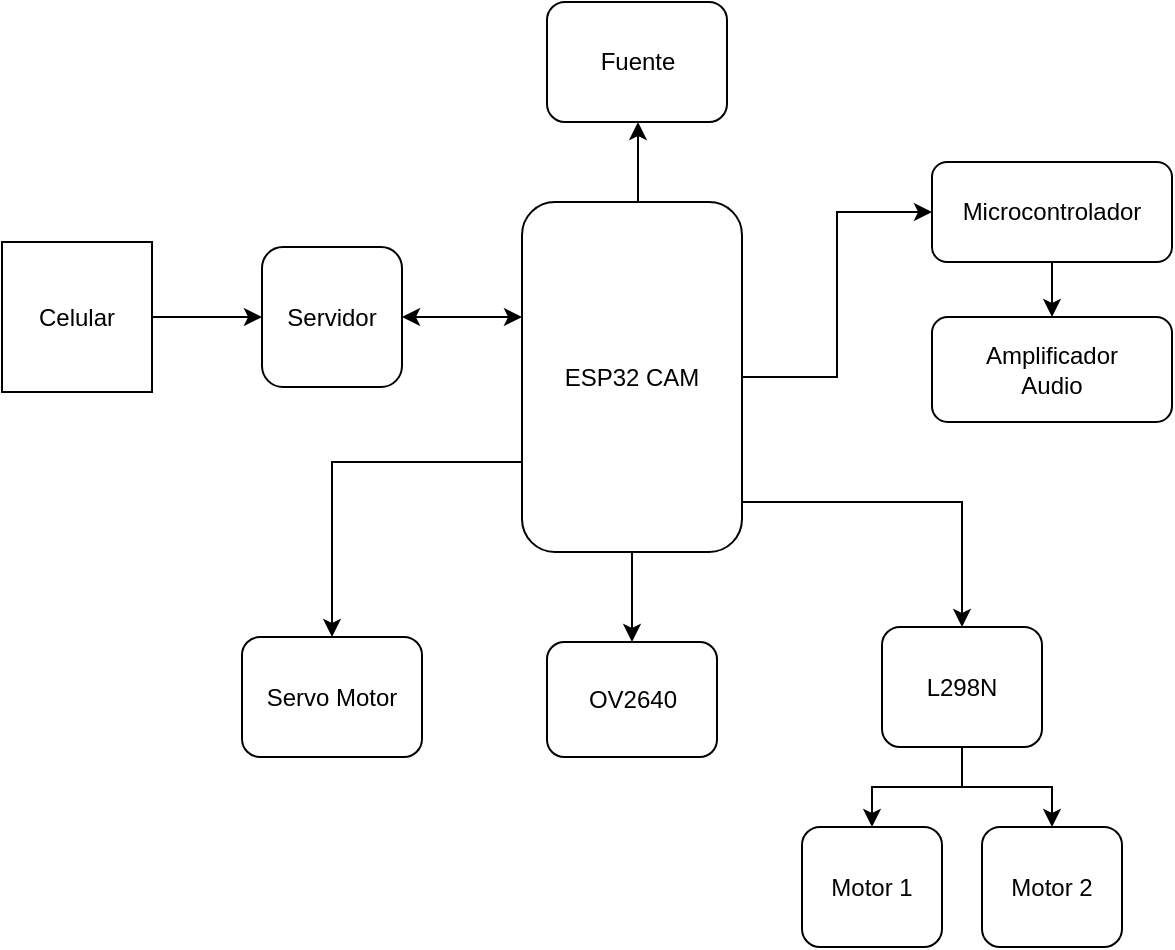 <mxfile version="15.9.6" type="github">
  <diagram id="Kov3oZdJt8vPXKoNyL5-" name="Page-1">
    <mxGraphModel dx="782" dy="436" grid="1" gridSize="10" guides="1" tooltips="1" connect="1" arrows="1" fold="1" page="1" pageScale="1" pageWidth="827" pageHeight="1169" math="0" shadow="0">
      <root>
        <mxCell id="0" />
        <mxCell id="1" parent="0" />
        <mxCell id="dx68uwRgUBrh4_SJ9RZr-3" style="edgeStyle=orthogonalEdgeStyle;rounded=0;orthogonalLoop=1;jettySize=auto;html=1;startArrow=classic;startFill=1;" parent="1" source="pQWwAxiqqbHr_JKsDW9g-2" target="pQWwAxiqqbHr_JKsDW9g-4" edge="1">
          <mxGeometry relative="1" as="geometry">
            <Array as="points">
              <mxPoint x="310" y="238" />
              <mxPoint x="310" y="238" />
            </Array>
          </mxGeometry>
        </mxCell>
        <mxCell id="pQWwAxiqqbHr_JKsDW9g-2" value="Servidor" style="whiteSpace=wrap;html=1;aspect=fixed;rounded=1;" parent="1" vertex="1">
          <mxGeometry x="210" y="202.5" width="70" height="70" as="geometry" />
        </mxCell>
        <mxCell id="7wTW4Tu3UyPvyJkk_ZA_-6" value="" style="edgeStyle=orthogonalEdgeStyle;rounded=0;orthogonalLoop=1;jettySize=auto;html=1;" parent="1" source="pQWwAxiqqbHr_JKsDW9g-4" target="7wTW4Tu3UyPvyJkk_ZA_-5" edge="1">
          <mxGeometry relative="1" as="geometry">
            <Array as="points">
              <mxPoint x="560" y="330" />
            </Array>
          </mxGeometry>
        </mxCell>
        <mxCell id="7wTW4Tu3UyPvyJkk_ZA_-19" style="edgeStyle=orthogonalEdgeStyle;rounded=0;orthogonalLoop=1;jettySize=auto;html=1;" parent="1" source="pQWwAxiqqbHr_JKsDW9g-4" target="7wTW4Tu3UyPvyJkk_ZA_-18" edge="1">
          <mxGeometry relative="1" as="geometry">
            <Array as="points">
              <mxPoint x="245" y="310" />
            </Array>
          </mxGeometry>
        </mxCell>
        <mxCell id="7wTW4Tu3UyPvyJkk_ZA_-26" style="edgeStyle=orthogonalEdgeStyle;rounded=0;orthogonalLoop=1;jettySize=auto;html=1;entryX=0.5;entryY=0;entryDx=0;entryDy=0;" parent="1" source="pQWwAxiqqbHr_JKsDW9g-4" target="7wTW4Tu3UyPvyJkk_ZA_-3" edge="1">
          <mxGeometry relative="1" as="geometry" />
        </mxCell>
        <mxCell id="7wTW4Tu3UyPvyJkk_ZA_-30" style="edgeStyle=orthogonalEdgeStyle;rounded=0;orthogonalLoop=1;jettySize=auto;html=1;" parent="1" source="pQWwAxiqqbHr_JKsDW9g-4" target="7wTW4Tu3UyPvyJkk_ZA_-21" edge="1">
          <mxGeometry relative="1" as="geometry">
            <Array as="points">
              <mxPoint x="398" y="170" />
              <mxPoint x="398" y="170" />
            </Array>
          </mxGeometry>
        </mxCell>
        <mxCell id="MPDilwUjv-7jiX3hGwzV-2" style="edgeStyle=orthogonalEdgeStyle;rounded=0;orthogonalLoop=1;jettySize=auto;html=1;entryX=0;entryY=0.5;entryDx=0;entryDy=0;" edge="1" parent="1" source="pQWwAxiqqbHr_JKsDW9g-4" target="MPDilwUjv-7jiX3hGwzV-1">
          <mxGeometry relative="1" as="geometry" />
        </mxCell>
        <mxCell id="pQWwAxiqqbHr_JKsDW9g-4" value="ESP32 CAM" style="rounded=1;whiteSpace=wrap;html=1;strokeWidth=1;" parent="1" vertex="1">
          <mxGeometry x="340" y="180" width="110" height="175" as="geometry" />
        </mxCell>
        <mxCell id="dx68uwRgUBrh4_SJ9RZr-2" value="" style="edgeStyle=orthogonalEdgeStyle;rounded=0;orthogonalLoop=1;jettySize=auto;html=1;" parent="1" source="pQWwAxiqqbHr_JKsDW9g-6" target="pQWwAxiqqbHr_JKsDW9g-2" edge="1">
          <mxGeometry relative="1" as="geometry">
            <Array as="points">
              <mxPoint x="210" y="265.5" />
              <mxPoint x="210" y="265.5" />
            </Array>
          </mxGeometry>
        </mxCell>
        <mxCell id="pQWwAxiqqbHr_JKsDW9g-6" value="Celular" style="whiteSpace=wrap;html=1;aspect=fixed;rounded=0;strokeWidth=1;" parent="1" vertex="1">
          <mxGeometry x="80" y="200" width="75" height="75" as="geometry" />
        </mxCell>
        <mxCell id="7wTW4Tu3UyPvyJkk_ZA_-3" value="OV2640" style="rounded=1;whiteSpace=wrap;html=1;strokeWidth=1;" parent="1" vertex="1">
          <mxGeometry x="352.5" y="400" width="85" height="57.5" as="geometry" />
        </mxCell>
        <mxCell id="7wTW4Tu3UyPvyJkk_ZA_-10" value="" style="edgeStyle=orthogonalEdgeStyle;rounded=0;orthogonalLoop=1;jettySize=auto;html=1;" parent="1" source="7wTW4Tu3UyPvyJkk_ZA_-5" target="7wTW4Tu3UyPvyJkk_ZA_-9" edge="1">
          <mxGeometry relative="1" as="geometry" />
        </mxCell>
        <mxCell id="7wTW4Tu3UyPvyJkk_ZA_-13" style="edgeStyle=orthogonalEdgeStyle;rounded=0;orthogonalLoop=1;jettySize=auto;html=1;entryX=0.5;entryY=0;entryDx=0;entryDy=0;" parent="1" source="7wTW4Tu3UyPvyJkk_ZA_-5" target="7wTW4Tu3UyPvyJkk_ZA_-11" edge="1">
          <mxGeometry relative="1" as="geometry" />
        </mxCell>
        <mxCell id="7wTW4Tu3UyPvyJkk_ZA_-5" value="L298N" style="whiteSpace=wrap;html=1;rounded=1;strokeWidth=1;" parent="1" vertex="1">
          <mxGeometry x="520" y="392.5" width="80" height="60" as="geometry" />
        </mxCell>
        <mxCell id="7wTW4Tu3UyPvyJkk_ZA_-9" value="Motor 1" style="whiteSpace=wrap;html=1;rounded=1;strokeWidth=1;" parent="1" vertex="1">
          <mxGeometry x="480" y="492.5" width="70" height="60" as="geometry" />
        </mxCell>
        <mxCell id="7wTW4Tu3UyPvyJkk_ZA_-11" value="Motor 2" style="whiteSpace=wrap;html=1;rounded=1;strokeWidth=1;" parent="1" vertex="1">
          <mxGeometry x="570" y="492.5" width="70" height="60" as="geometry" />
        </mxCell>
        <mxCell id="7wTW4Tu3UyPvyJkk_ZA_-18" value="Servo Motor" style="rounded=1;whiteSpace=wrap;html=1;" parent="1" vertex="1">
          <mxGeometry x="200" y="397.5" width="90" height="60" as="geometry" />
        </mxCell>
        <mxCell id="7wTW4Tu3UyPvyJkk_ZA_-21" value="Fuente" style="rounded=1;whiteSpace=wrap;html=1;" parent="1" vertex="1">
          <mxGeometry x="352.5" y="80" width="90" height="60" as="geometry" />
        </mxCell>
        <mxCell id="7wTW4Tu3UyPvyJkk_ZA_-23" value="Amplificador&lt;br&gt;Audio" style="rounded=1;whiteSpace=wrap;html=1;" parent="1" vertex="1">
          <mxGeometry x="545" y="237.5" width="120" height="52.5" as="geometry" />
        </mxCell>
        <mxCell id="MPDilwUjv-7jiX3hGwzV-3" value="" style="edgeStyle=orthogonalEdgeStyle;rounded=0;orthogonalLoop=1;jettySize=auto;html=1;" edge="1" parent="1" source="MPDilwUjv-7jiX3hGwzV-1" target="7wTW4Tu3UyPvyJkk_ZA_-23">
          <mxGeometry relative="1" as="geometry" />
        </mxCell>
        <mxCell id="MPDilwUjv-7jiX3hGwzV-1" value="Microcontrolador" style="rounded=1;whiteSpace=wrap;html=1;" vertex="1" parent="1">
          <mxGeometry x="545" y="160" width="120" height="50" as="geometry" />
        </mxCell>
      </root>
    </mxGraphModel>
  </diagram>
</mxfile>
